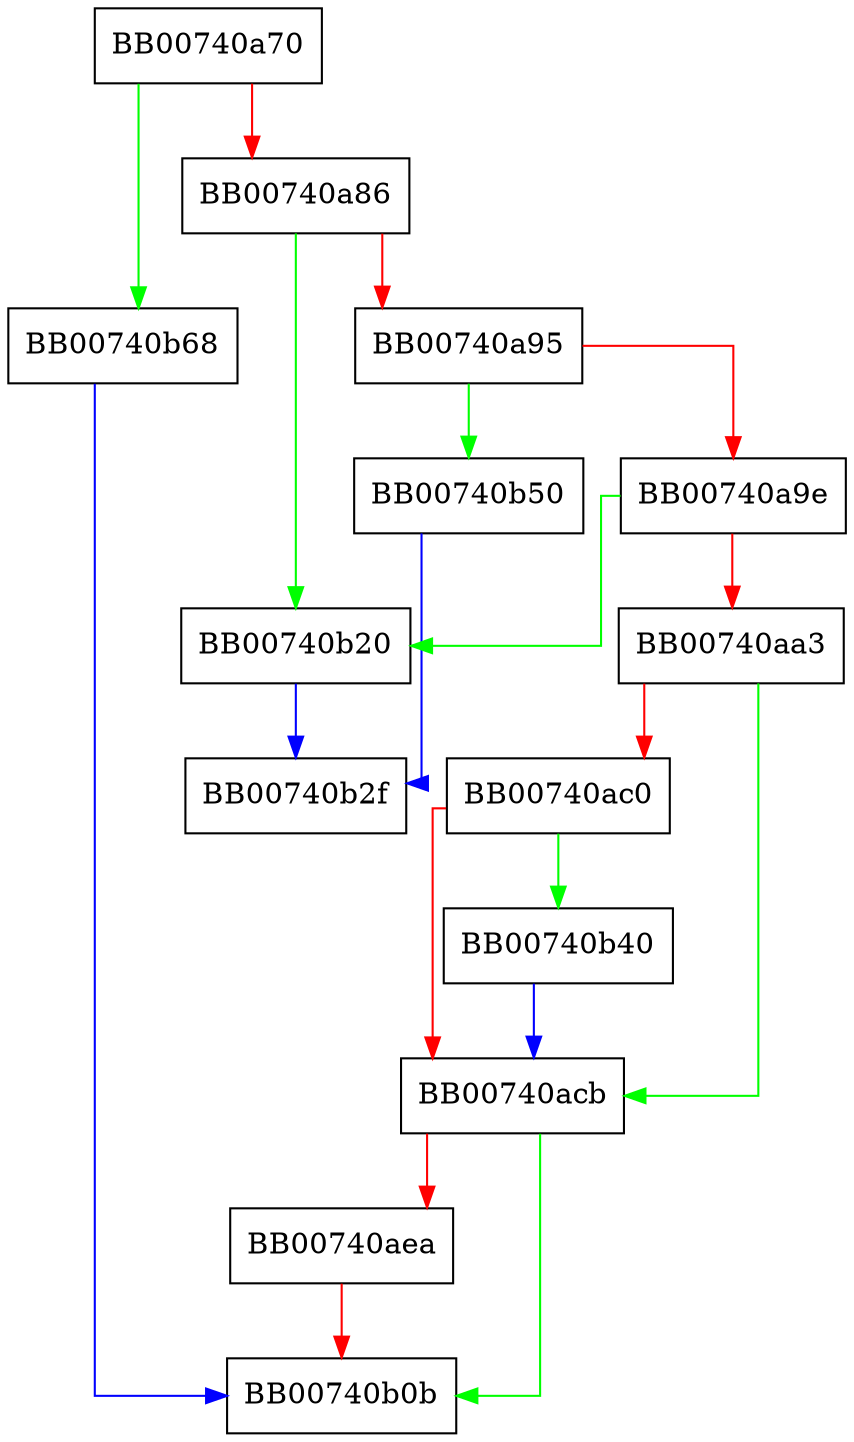 digraph dlfcn_merger {
  node [shape="box"];
  graph [splines=ortho];
  BB00740a70 -> BB00740b68 [color="green"];
  BB00740a70 -> BB00740a86 [color="red"];
  BB00740a86 -> BB00740b20 [color="green"];
  BB00740a86 -> BB00740a95 [color="red"];
  BB00740a95 -> BB00740b50 [color="green"];
  BB00740a95 -> BB00740a9e [color="red"];
  BB00740a9e -> BB00740b20 [color="green"];
  BB00740a9e -> BB00740aa3 [color="red"];
  BB00740aa3 -> BB00740acb [color="green"];
  BB00740aa3 -> BB00740ac0 [color="red"];
  BB00740ac0 -> BB00740b40 [color="green"];
  BB00740ac0 -> BB00740acb [color="red"];
  BB00740acb -> BB00740b0b [color="green"];
  BB00740acb -> BB00740aea [color="red"];
  BB00740aea -> BB00740b0b [color="red"];
  BB00740b20 -> BB00740b2f [color="blue"];
  BB00740b40 -> BB00740acb [color="blue"];
  BB00740b50 -> BB00740b2f [color="blue"];
  BB00740b68 -> BB00740b0b [color="blue"];
}
